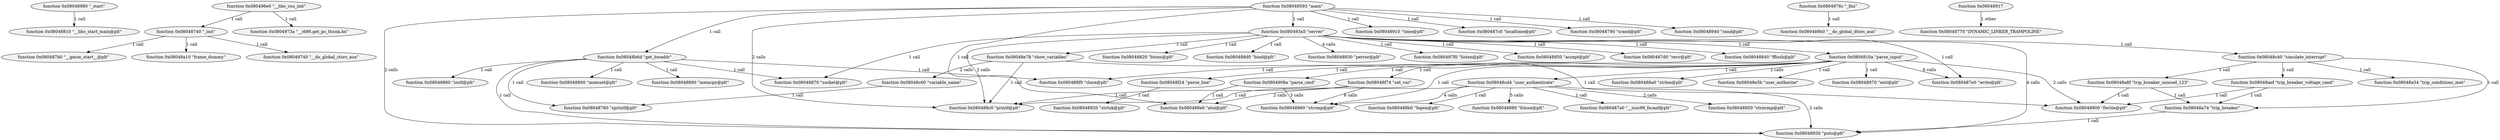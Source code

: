digraph CG {
node [  ];
edge [  ];
0 [ label="function 0x08048810 \"__libc_start_main@plt\"" href="0x08048810" fillcolor="#f2f2f2" style=filled ]
1 [ label="function 0x08048980 \"_start\"" href="0x08048980" fillcolor="#f2f2f2" style=filled ]
2 [ label="function 0x080487b0 \"__gmon_start__@plt\"" href="0x080487b0" fillcolor="#f2f2f2" style=filled ]
3 [ label="function 0x08048740 \"_init\"" href="0x08048740" fillcolor="#f2f2f2" style=filled ]
4 [ label="function 0x08048a10 \"frame_dummy\"" href="0x08048a10" fillcolor="#f2f2f2" style=filled ]
5 [ label="function 0x08049740 \"__do_global_ctors_aux\"" href="0x08049740" fillcolor="#f2f2f2" style=filled ]
6 [ label="function 0x08048930 \"puts@plt\"" href="0x08048930" fillcolor="#f2f2f2" style=filled ]
7 [ label="function 0x08048a74 \"trip_breaker\"" href="0x08048a74" fillcolor="#f2f2f2" style=filled ]
8 [ label="function 0x08048a8f \"trip_breaker_unused_123\"" href="0x08048a8f" fillcolor="#f2f2f2" style=filled ]
9 [ label="function 0x08048900 \"fwrite@plt\"" href="0x08048900" fillcolor="#f2f2f2" style=filled ]
10 [ label="function 0x08048aef \"trip_breaker_voltage_rand\"" href="0x08048aef" fillcolor="#f2f2f2" style=filled ]
11 [ label="function 0x08048870 \"socket@plt\"" href="0x08048870" fillcolor="#f2f2f2" style=filled ]
12 [ label="function 0x08048b6d \"get_hwaddr\"" href="0x08048b6d" fillcolor="#f2f2f2" style=filled ]
13 [ label="function 0x08048800 \"memset@plt\"" href="0x08048800" fillcolor="#f2f2f2" style=filled ]
14 [ label="function 0x08048890 \"memcpy@plt\"" href="0x08048890" fillcolor="#f2f2f2" style=filled ]
15 [ label="function 0x08048860 \"ioctl@plt\"" href="0x08048860" fillcolor="#f2f2f2" style=filled ]
16 [ label="function 0x080488f0 \"close@plt\"" href="0x080488f0" fillcolor="#f2f2f2" style=filled ]
17 [ label="function 0x08048780 \"sprintf@plt\"" href="0x08048780" fillcolor="#f2f2f2" style=filled ]
18 [ label="function 0x08048a34 \"trip_conditions_met\"" href="0x08048a34" fillcolor="#f2f2f2" style=filled ]
19 [ label="function 0x08048c40 \"simulate_interrupt\"" href="0x08048c40" fillcolor="#f2f2f2" style=filled ]
20 [ label="function 0x08048c60 \"variable_name\"" href="0x08048c60" fillcolor="#f2f2f2" style=filled ]
21 [ label="function 0x080488b0 \"fopen@plt\"" href="0x080488b0" fillcolor="#f2f2f2" style=filled ]
22 [ label="function 0x08048cd4 \"user_authenticate\"" href="0x08048cd4" fillcolor="#f2f2f2" style=filled ]
23 [ label="function 0x08048960 \"strcmp@plt\"" href="0x08048960" fillcolor="#f2f2f2" style=filled ]
24 [ label="function 0x08048880 \"fclose@plt\"" href="0x08048880" fillcolor="#f2f2f2" style=filled ]
25 [ label="function 0x080488c0 \"printf@plt\"" href="0x080488c0" fillcolor="#f2f2f2" style=filled ]
26 [ label="function 0x080487a0 \"__isoc99_fscanf@plt\"" href="0x080487a0" fillcolor="#f2f2f2" style=filled ]
27 [ label="function 0x08048950 \"strncmp@plt\"" href="0x08048950" fillcolor="#f2f2f2" style=filled ]
28 [ label="function 0x08048e78 \"show_variables\"" href="0x08048e78" fillcolor="#f2f2f2" style=filled ]
29 [ label="function 0x08048920 \"strtok@plt\"" href="0x08048920" fillcolor="#f2f2f2" style=filled ]
30 [ label="function 0x08048f24 \"parse_line\"" href="0x08048f24" fillcolor="#f2f2f2" style=filled ]
31 [ label="function 0x080488e0 \"atoi@plt\"" href="0x080488e0" fillcolor="#f2f2f2" style=filled ]
32 [ label="function 0x08048f74 \"set_var\"" href="0x08048f74" fillcolor="#f2f2f2" style=filled ]
33 [ label="function 0x0804908a \"parse_cmd\"" href="0x0804908a" fillcolor="#f2f2f2" style=filled ]
34 [ label="function 0x0804910a \"parse_input\"" href="0x0804910a" fillcolor="#f2f2f2" style=filled ]
35 [ label="function 0x080487e0 \"write@plt\"" href="0x080487e0" fillcolor="#f2f2f2" style=filled ]
36 [ label="function 0x080488a0 \"strlen@plt\"" href="0x080488a0" fillcolor="#f2f2f2" style=filled ]
37 [ label="function 0x08048e5b \"user_authorize\"" href="0x08048e5b" fillcolor="#f2f2f2" style=filled ]
38 [ label="function 0x08048970 \"exit@plt\"" href="0x08048970" fillcolor="#f2f2f2" style=filled ]
39 [ label="function 0x080493a5 \"server\"" href="0x080493a5" fillcolor="#f2f2f2" style=filled ]
40 [ label="function 0x08048820 \"htons@plt\"" href="0x08048820" fillcolor="#f2f2f2" style=filled ]
41 [ label="function 0x080488d0 \"bind@plt\"" href="0x080488d0" fillcolor="#f2f2f2" style=filled ]
42 [ label="function 0x08048830 \"perror@plt\"" href="0x08048830" fillcolor="#f2f2f2" style=filled ]
43 [ label="function 0x080487f0 \"listen@plt\"" href="0x080487f0" fillcolor="#f2f2f2" style=filled ]
44 [ label="function 0x08048850 \"accept@plt\"" href="0x08048850" fillcolor="#f2f2f2" style=filled ]
45 [ label="function 0x080487d0 \"recv@plt\"" href="0x080487d0" fillcolor="#f2f2f2" style=filled ]
46 [ label="function 0x08048840 \"fflush@plt\"" href="0x08048840" fillcolor="#f2f2f2" style=filled ]
47 [ label="function 0x08049593 \"main\"" href="0x08049593" fillcolor="#f2f2f2" style=filled ]
48 [ label="function 0x08048910 \"time@plt\"" href="0x08048910" fillcolor="#f2f2f2" style=filled ]
49 [ label="function 0x080487c0 \"localtime@plt\"" href="0x080487c0" fillcolor="#f2f2f2" style=filled ]
50 [ label="function 0x08048790 \"srand@plt\"" href="0x08048790" fillcolor="#f2f2f2" style=filled ]
51 [ label="function 0x08048940 \"rand@plt\"" href="0x08048940" fillcolor="#f2f2f2" style=filled ]
52 [ label="function 0x0804973a \"__i686.get_pc_thunk.bx\"" href="0x0804973a" fillcolor="#f2f2f2" style=filled ]
53 [ label="function 0x080496e0 \"__libc_csu_init\"" href="0x080496e0" fillcolor="#f2f2f2" style=filled ]
54 [ label="function 0x080489b0 \"__do_global_dtors_aux\"" href="0x080489b0" fillcolor="#f2f2f2" style=filled ]
55 [ label="function 0x0804976c \"_fini\"" href="0x0804976c" fillcolor="#f2f2f2" style=filled ]
56 [ label="function 0x08048770 \"DYNAMIC_LINKER_TRAMPOLINE\"" href="0x08048770" fillcolor="#f2f2f2" style=filled ]
57 [ label="function 0x08048917" href="0x08048917" fillcolor="#f2f2f2" style=filled ]
1 -> 0 [ label="1 call" ];
3 -> 2 [ label="1 call" ];
3 -> 4 [ label="1 call" ];
3 -> 5 [ label="1 call" ];
7 -> 6 [ label="1 call" ];
8 -> 7 [ label="1 call" ];
8 -> 9 [ label="1 call" ];
10 -> 7 [ label="1 call" ];
10 -> 9 [ label="1 call" ];
12 -> 11 [ label="1 call" ];
12 -> 13 [ label="1 call" ];
12 -> 14 [ label="1 call" ];
12 -> 15 [ label="1 call" ];
12 -> 16 [ label="1 call" ];
12 -> 6 [ label="1 call" ];
12 -> 17 [ label="1 call" ];
19 -> 18 [ label="1 call" ];
19 -> 7 [ label="1 call" ];
19 -> 8 [ label="1 call" ];
19 -> 10 [ label="1 call" ];
20 -> 17 [ label="1 call" ];
22 -> 21 [ label="1 call" ];
22 -> 23 [ label="4 calls" ];
22 -> 24 [ label="5 calls" ];
22 -> 6 [ label="2 calls" ];
22 -> 25 [ label="1 call" ];
22 -> 26 [ label="1 call" ];
22 -> 27 [ label="2 calls" ];
28 -> 9 [ label="1 call" ];
28 -> 20 [ label="2 calls" ];
28 -> 25 [ label="1 call" ];
30 -> 29 [ label="1 call" ];
32 -> 31 [ label="2 calls" ];
32 -> 23 [ label="6 calls" ];
32 -> 25 [ label="1 call" ];
33 -> 23 [ label="3 calls" ];
33 -> 31 [ label="1 call" ];
34 -> 30 [ label="1 call" ];
34 -> 35 [ label="6 calls" ];
34 -> 23 [ label="1 call" ];
34 -> 22 [ label="1 call" ];
34 -> 36 [ label="2 calls" ];
34 -> 33 [ label="1 call" ];
34 -> 37 [ label="1 call" ];
34 -> 9 [ label="2 calls" ];
34 -> 32 [ label="1 call" ];
34 -> 16 [ label="1 call" ];
34 -> 38 [ label="1 call" ];
39 -> 11 [ label="1 call" ];
39 -> 25 [ label="2 calls" ];
39 -> 6 [ label="4 calls" ];
39 -> 40 [ label="1 call" ];
39 -> 41 [ label="1 call" ];
39 -> 42 [ label="4 calls" ];
39 -> 43 [ label="1 call" ];
39 -> 44 [ label="1 call" ];
39 -> 35 [ label="1 call" ];
39 -> 45 [ label="1 call" ];
39 -> 46 [ label="1 call" ];
39 -> 34 [ label="1 call" ];
39 -> 19 [ label="1 call" ];
39 -> 28 [ label="1 call" ];
47 -> 6 [ label="2 calls" ];
47 -> 48 [ label="1 call" ];
47 -> 49 [ label="1 call" ];
47 -> 50 [ label="1 call" ];
47 -> 51 [ label="1 call" ];
47 -> 25 [ label="2 calls" ];
47 -> 12 [ label="1 call" ];
47 -> 31 [ label="1 call" ];
47 -> 39 [ label="1 call" ];
53 -> 52 [ label="1 call" ];
53 -> 3 [ label="1 call" ];
55 -> 54 [ label="1 call" ];
57 -> 56 [ label="1 other" ];
}
